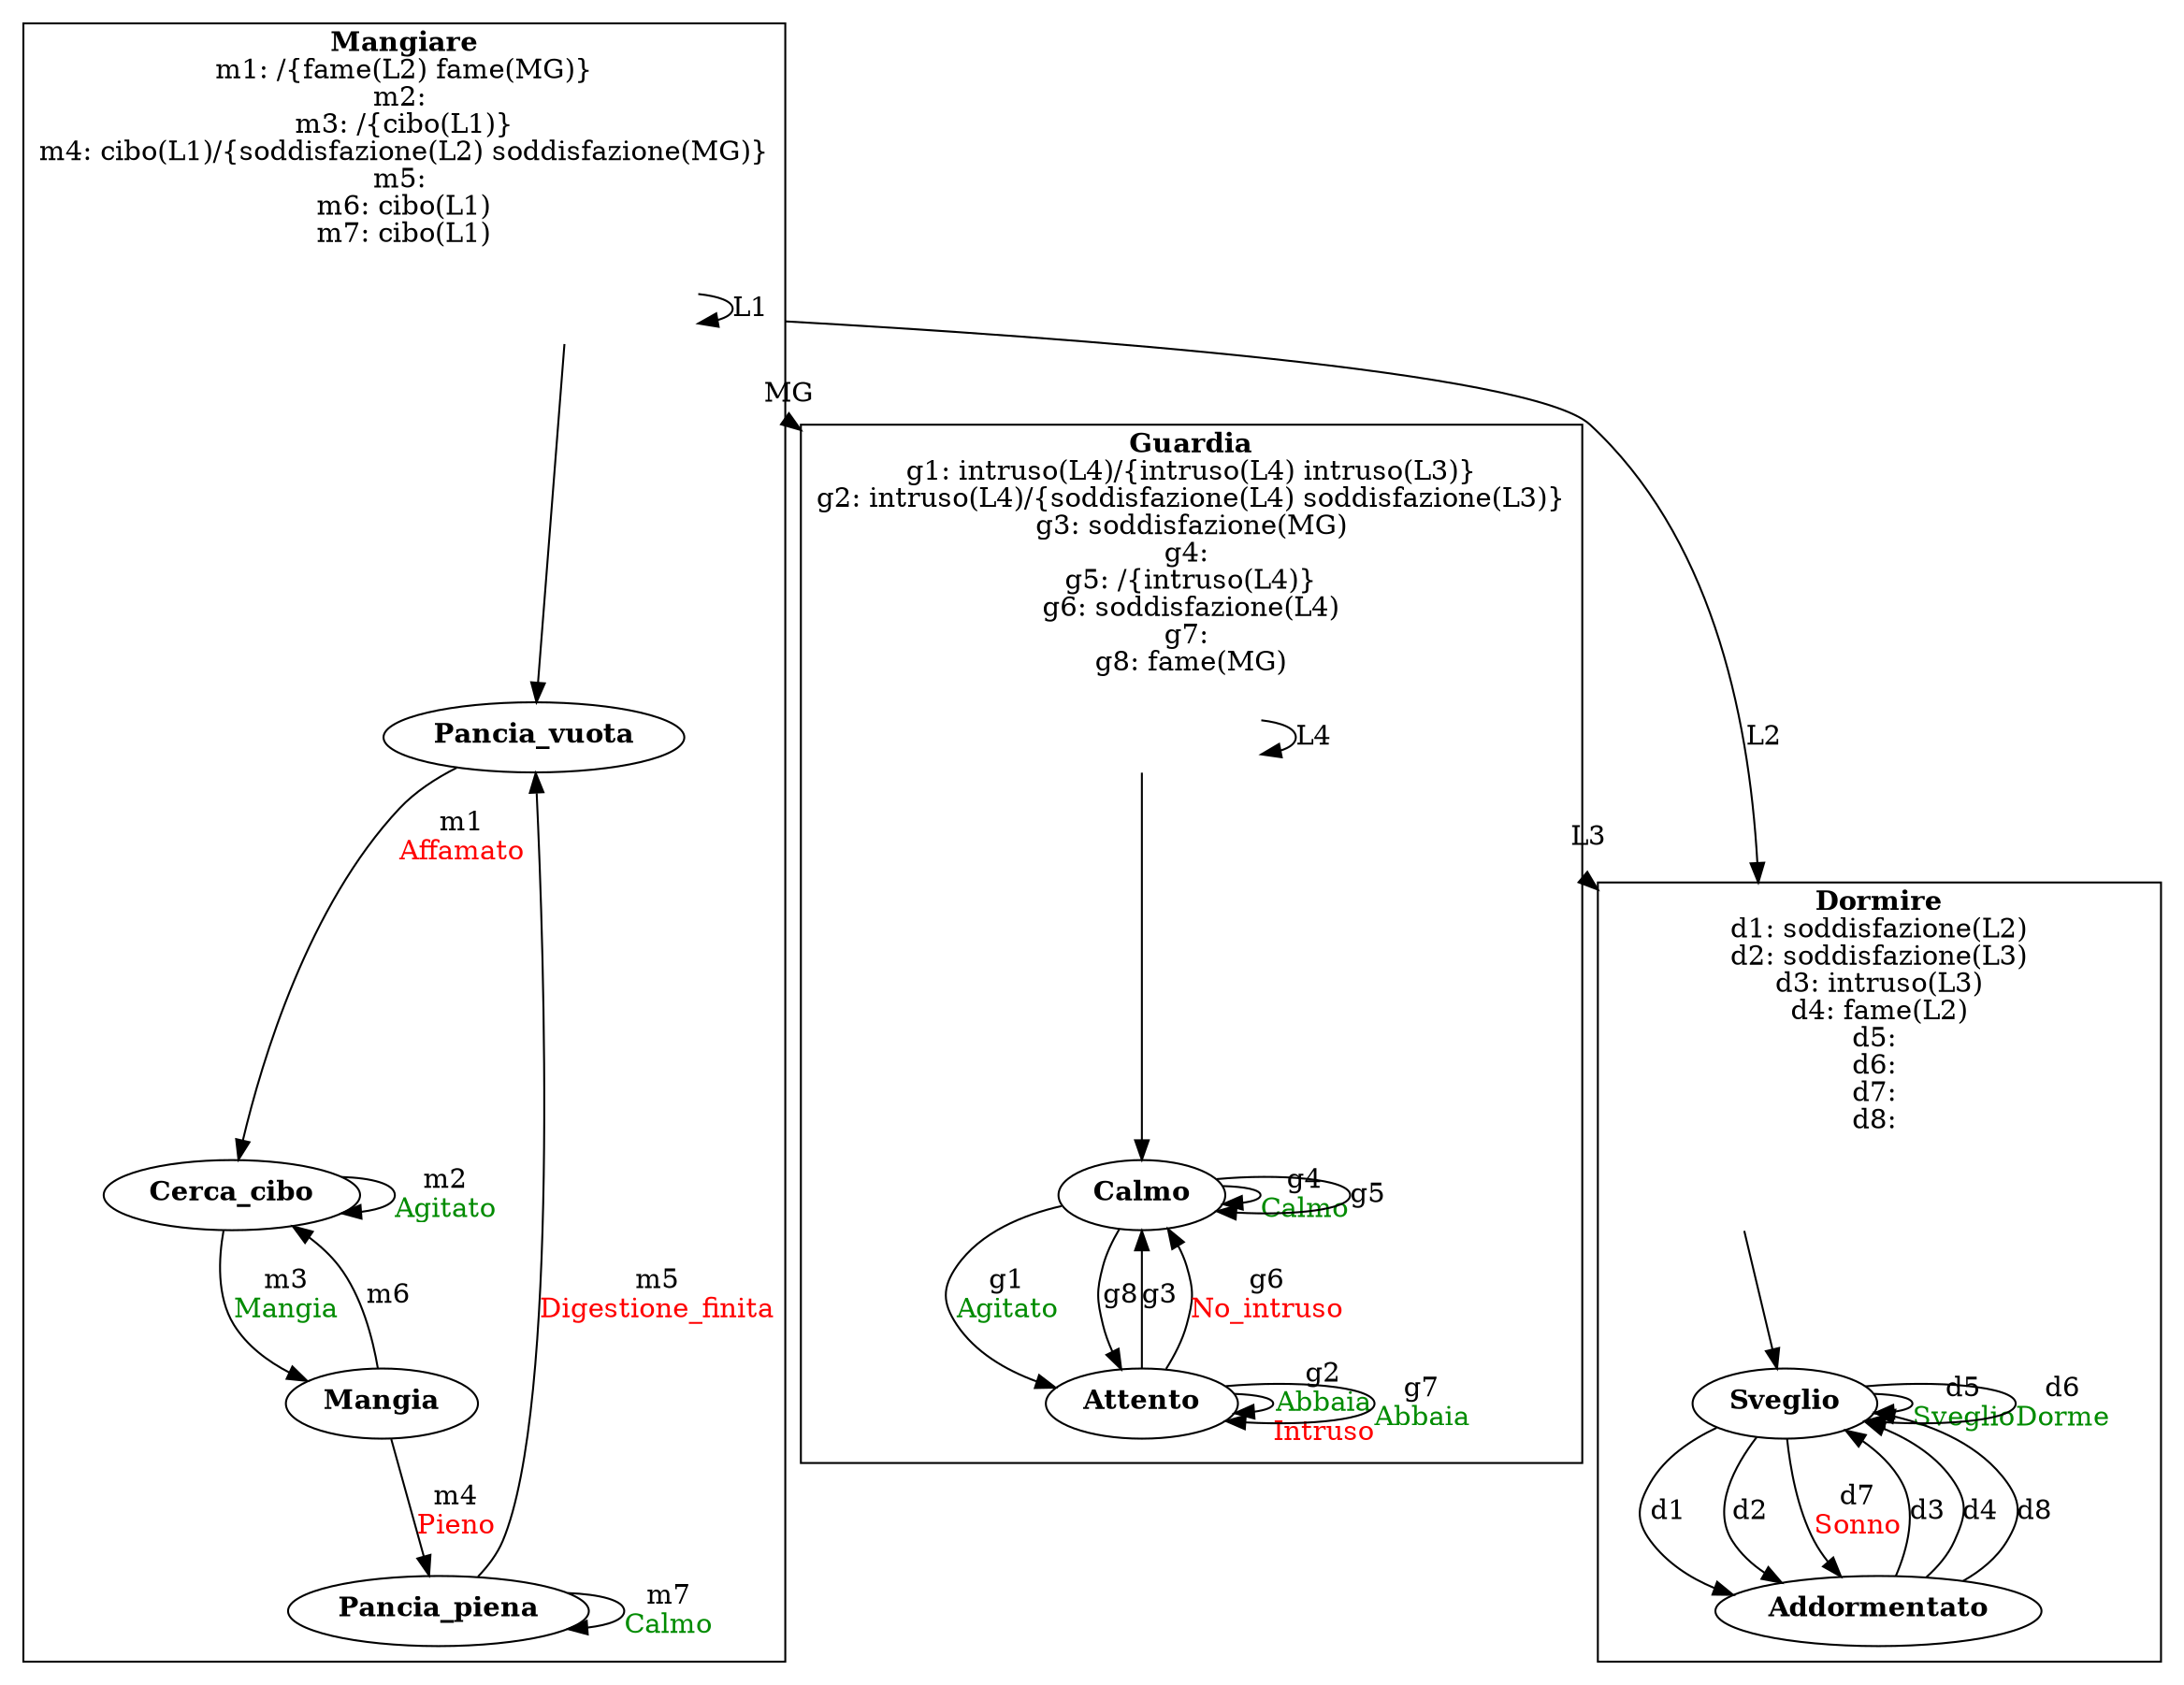 digraph ReteFA {
    graph [compound=true]
    node [shape=record]
    // LINKS
    cMangiare_start -> cMangiare_start [label="L1" ltail=cluster_Mangiare lhead=cluster_Mangiare]
	cMangiare_start -> cDormire_start [label="L2" ltail=cluster_Mangiare lhead=cluster_Dormire]
	cGuardia_start -> cDormire_start [label="L3" ltail=cluster_Guardia lhead=cluster_Dormire]
	cGuardia_start -> cGuardia_start [label="L4" ltail=cluster_Guardia lhead=cluster_Guardia]
	cMangiare_start -> cGuardia_start [label="MG" ltail=cluster_Mangiare lhead=cluster_Guardia]

    // COMPORTAMENTI
    subgraph cluster_Mangiare {
        node [shape=ellipse]
        label = <<b>Mangiare</b>
		<br/>m1: /{fame(L2) fame(MG)}
		<br/>m2: 
		<br/>m3: /{cibo(L1)}
		<br/>m4: cibo(L1)/{soddisfazione(L2) soddisfazione(MG)}
		<br/>m5: 
		<br/>m6: cibo(L1)
		<br/>m7: cibo(L1)>
        
        // Transizioni
        cMangiare_start -> cMangiare_Pancia_vuota
		cMangiare_Pancia_vuota -> cMangiare_Cerca_cibo [label=<m1<br/><font color="red">Affamato</font>>]
		cMangiare_Cerca_cibo -> cMangiare_Cerca_cibo [label=<m2<br/><font color="green4">Agitato</font>>]
		cMangiare_Cerca_cibo -> cMangiare_Mangia [label=<m3<br/><font color="green4">Mangia</font>>]
		cMangiare_Mangia -> cMangiare_Pancia_piena [label=<m4<br/><font color="red">Pieno</font>>]
		cMangiare_Mangia -> cMangiare_Cerca_cibo [label=<m6>]
		cMangiare_Pancia_piena -> cMangiare_Pancia_vuota [label=<m5<br/><font color="red">Digestione_finita</font>>]
		cMangiare_Pancia_piena -> cMangiare_Pancia_piena [label=<m7<br/><font color="green4">Calmo</font>>]

        // Stati
        cMangiare_start [style=invis]
		cMangiare_Pancia_vuota [label=<<b>Pancia_vuota</b>>]
		cMangiare_Cerca_cibo [label=<<b>Cerca_cibo</b>>]
		cMangiare_Mangia [label=<<b>Mangia</b>>]
		cMangiare_Pancia_piena [label=<<b>Pancia_piena</b>>]
    }

	subgraph cluster_Dormire {
        node [shape=ellipse]
        label = <<b>Dormire</b>
		<br/>d1: soddisfazione(L2)
		<br/>d2: soddisfazione(L3)
		<br/>d3: intruso(L3)
		<br/>d4: fame(L2)
		<br/>d5: 
		<br/>d6: 
		<br/>d7: 
		<br/>d8: >
        
        // Transizioni
        cDormire_start -> cDormire_Sveglio
		cDormire_Sveglio -> cDormire_Addormentato [label=<d1>]
		cDormire_Sveglio -> cDormire_Addormentato [label=<d2>]
		cDormire_Sveglio -> cDormire_Sveglio [label=<d5<br/><font color="green4">Sveglio</font>>]
		cDormire_Sveglio -> cDormire_Sveglio [label=<d6<br/><font color="green4">Dorme</font>>]
		cDormire_Sveglio -> cDormire_Addormentato [label=<d7<br/><font color="red">Sonno</font>>]
		cDormire_Addormentato -> cDormire_Sveglio [label=<d3>]
		cDormire_Addormentato -> cDormire_Sveglio [label=<d4>]
		cDormire_Addormentato -> cDormire_Sveglio [label=<d8>]

        // Stati
        cDormire_start [style=invis]
		cDormire_Sveglio [label=<<b>Sveglio</b>>]
		cDormire_Addormentato [label=<<b>Addormentato</b>>]
    }

	subgraph cluster_Guardia {
        node [shape=ellipse]
        label = <<b>Guardia</b>
		<br/>g1: intruso(L4)/{intruso(L4) intruso(L3)}
		<br/>g2: intruso(L4)/{soddisfazione(L4) soddisfazione(L3)}
		<br/>g3: soddisfazione(MG)
		<br/>g4: 
		<br/>g5: /{intruso(L4)}
		<br/>g6: soddisfazione(L4)
		<br/>g7: 
		<br/>g8: fame(MG)>
        
        // Transizioni
        cGuardia_start -> cGuardia_Calmo
		cGuardia_Calmo -> cGuardia_Attento [label=<g1<br/><font color="green4">Agitato</font>>]
		cGuardia_Calmo -> cGuardia_Calmo [label=<g4<br/><font color="green4">Calmo</font>>]
		cGuardia_Calmo -> cGuardia_Calmo [label=<g5>]
		cGuardia_Calmo -> cGuardia_Attento [label=<g8>]
		cGuardia_Attento -> cGuardia_Attento [label=<g2<br/><font color="green4">Abbaia</font><br/><font color="red">Intruso</font>>]
		cGuardia_Attento -> cGuardia_Calmo [label=<g3>]
		cGuardia_Attento -> cGuardia_Calmo [label=<g6<br/><font color="red">No_intruso</font>>]
		cGuardia_Attento -> cGuardia_Attento [label=<g7<br/><font color="green4">Abbaia</font>>]

        // Stati
        cGuardia_start [style=invis]
		cGuardia_Calmo [label=<<b>Calmo</b>>]
		cGuardia_Attento [label=<<b>Attento</b>>]
    }
}
